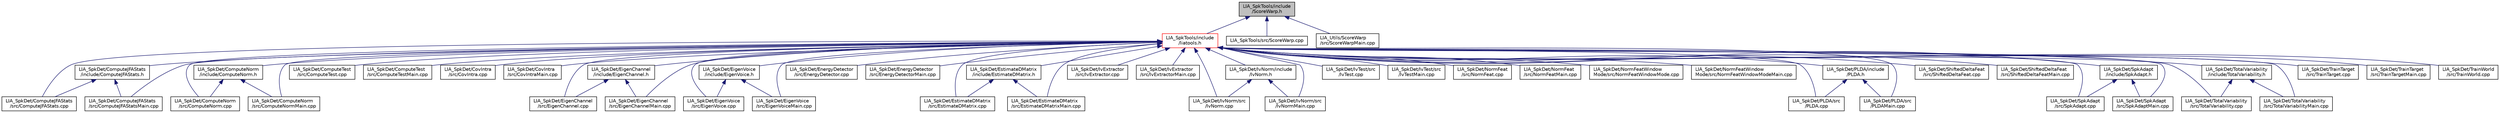 digraph "LIA_SpkTools/include/ScoreWarp.h"
{
  edge [fontname="Helvetica",fontsize="10",labelfontname="Helvetica",labelfontsize="10"];
  node [fontname="Helvetica",fontsize="10",shape=record];
  Node1 [label="LIA_SpkTools/include\l/ScoreWarp.h",height=0.2,width=0.4,color="black", fillcolor="grey75", style="filled" fontcolor="black"];
  Node1 -> Node2 [dir="back",color="midnightblue",fontsize="10",style="solid",fontname="Helvetica"];
  Node2 [label="LIA_SpkTools/include\l/liatools.h",height=0.2,width=0.4,color="red", fillcolor="white", style="filled",URL="$liatools_8h.html"];
  Node2 -> Node3 [dir="back",color="midnightblue",fontsize="10",style="solid",fontname="Helvetica"];
  Node3 [label="LIA_SpkDet/ComputeJFAStats\l/include/ComputeJFAStats.h",height=0.2,width=0.4,color="black", fillcolor="white", style="filled",URL="$ComputeJFAStats_8h.html"];
  Node3 -> Node4 [dir="back",color="midnightblue",fontsize="10",style="solid",fontname="Helvetica"];
  Node4 [label="LIA_SpkDet/ComputeJFAStats\l/src/ComputeJFAStats.cpp",height=0.2,width=0.4,color="black", fillcolor="white", style="filled",URL="$ComputeJFAStats_8cpp.html"];
  Node3 -> Node5 [dir="back",color="midnightblue",fontsize="10",style="solid",fontname="Helvetica"];
  Node5 [label="LIA_SpkDet/ComputeJFAStats\l/src/ComputeJFAStatsMain.cpp",height=0.2,width=0.4,color="black", fillcolor="white", style="filled",URL="$ComputeJFAStatsMain_8cpp.html"];
  Node2 -> Node4 [dir="back",color="midnightblue",fontsize="10",style="solid",fontname="Helvetica"];
  Node2 -> Node5 [dir="back",color="midnightblue",fontsize="10",style="solid",fontname="Helvetica"];
  Node2 -> Node6 [dir="back",color="midnightblue",fontsize="10",style="solid",fontname="Helvetica"];
  Node6 [label="LIA_SpkDet/ComputeNorm\l/include/ComputeNorm.h",height=0.2,width=0.4,color="black", fillcolor="white", style="filled",URL="$ComputeNorm_8h.html"];
  Node6 -> Node7 [dir="back",color="midnightblue",fontsize="10",style="solid",fontname="Helvetica"];
  Node7 [label="LIA_SpkDet/ComputeNorm\l/src/ComputeNorm.cpp",height=0.2,width=0.4,color="black", fillcolor="white", style="filled",URL="$ComputeNorm_8cpp.html"];
  Node6 -> Node8 [dir="back",color="midnightblue",fontsize="10",style="solid",fontname="Helvetica"];
  Node8 [label="LIA_SpkDet/ComputeNorm\l/src/ComputeNormMain.cpp",height=0.2,width=0.4,color="black", fillcolor="white", style="filled",URL="$ComputeNormMain_8cpp.html"];
  Node2 -> Node7 [dir="back",color="midnightblue",fontsize="10",style="solid",fontname="Helvetica"];
  Node2 -> Node8 [dir="back",color="midnightblue",fontsize="10",style="solid",fontname="Helvetica"];
  Node2 -> Node9 [dir="back",color="midnightblue",fontsize="10",style="solid",fontname="Helvetica"];
  Node9 [label="LIA_SpkDet/ComputeTest\l/src/ComputeTest.cpp",height=0.2,width=0.4,color="black", fillcolor="white", style="filled",URL="$ComputeTest_8cpp.html"];
  Node2 -> Node10 [dir="back",color="midnightblue",fontsize="10",style="solid",fontname="Helvetica"];
  Node10 [label="LIA_SpkDet/ComputeTest\l/src/ComputeTestMain.cpp",height=0.2,width=0.4,color="black", fillcolor="white", style="filled",URL="$ComputeTestMain_8cpp.html"];
  Node2 -> Node11 [dir="back",color="midnightblue",fontsize="10",style="solid",fontname="Helvetica"];
  Node11 [label="LIA_SpkDet/CovIntra\l/src/CovIntra.cpp",height=0.2,width=0.4,color="black", fillcolor="white", style="filled",URL="$CovIntra_8cpp.html"];
  Node2 -> Node12 [dir="back",color="midnightblue",fontsize="10",style="solid",fontname="Helvetica"];
  Node12 [label="LIA_SpkDet/CovIntra\l/src/CovIntraMain.cpp",height=0.2,width=0.4,color="black", fillcolor="white", style="filled",URL="$CovIntraMain_8cpp.html"];
  Node2 -> Node13 [dir="back",color="midnightblue",fontsize="10",style="solid",fontname="Helvetica"];
  Node13 [label="LIA_SpkDet/EigenChannel\l/include/EigenChannel.h",height=0.2,width=0.4,color="black", fillcolor="white", style="filled",URL="$EigenChannel_8h.html"];
  Node13 -> Node14 [dir="back",color="midnightblue",fontsize="10",style="solid",fontname="Helvetica"];
  Node14 [label="LIA_SpkDet/EigenChannel\l/src/EigenChannel.cpp",height=0.2,width=0.4,color="black", fillcolor="white", style="filled",URL="$EigenChannel_8cpp.html"];
  Node13 -> Node15 [dir="back",color="midnightblue",fontsize="10",style="solid",fontname="Helvetica"];
  Node15 [label="LIA_SpkDet/EigenChannel\l/src/EigenChannelMain.cpp",height=0.2,width=0.4,color="black", fillcolor="white", style="filled",URL="$EigenChannelMain_8cpp.html"];
  Node2 -> Node14 [dir="back",color="midnightblue",fontsize="10",style="solid",fontname="Helvetica"];
  Node2 -> Node15 [dir="back",color="midnightblue",fontsize="10",style="solid",fontname="Helvetica"];
  Node2 -> Node16 [dir="back",color="midnightblue",fontsize="10",style="solid",fontname="Helvetica"];
  Node16 [label="LIA_SpkDet/EigenVoice\l/include/EigenVoice.h",height=0.2,width=0.4,color="black", fillcolor="white", style="filled",URL="$EigenVoice_8h.html"];
  Node16 -> Node17 [dir="back",color="midnightblue",fontsize="10",style="solid",fontname="Helvetica"];
  Node17 [label="LIA_SpkDet/EigenVoice\l/src/EigenVoice.cpp",height=0.2,width=0.4,color="black", fillcolor="white", style="filled",URL="$EigenVoice_8cpp.html"];
  Node16 -> Node18 [dir="back",color="midnightblue",fontsize="10",style="solid",fontname="Helvetica"];
  Node18 [label="LIA_SpkDet/EigenVoice\l/src/EigenVoiceMain.cpp",height=0.2,width=0.4,color="black", fillcolor="white", style="filled",URL="$EigenVoiceMain_8cpp.html"];
  Node2 -> Node17 [dir="back",color="midnightblue",fontsize="10",style="solid",fontname="Helvetica"];
  Node2 -> Node18 [dir="back",color="midnightblue",fontsize="10",style="solid",fontname="Helvetica"];
  Node2 -> Node19 [dir="back",color="midnightblue",fontsize="10",style="solid",fontname="Helvetica"];
  Node19 [label="LIA_SpkDet/EnergyDetector\l/src/EnergyDetector.cpp",height=0.2,width=0.4,color="black", fillcolor="white", style="filled",URL="$EnergyDetector_8cpp.html"];
  Node2 -> Node20 [dir="back",color="midnightblue",fontsize="10",style="solid",fontname="Helvetica"];
  Node20 [label="LIA_SpkDet/EnergyDetector\l/src/EnergyDetectorMain.cpp",height=0.2,width=0.4,color="black", fillcolor="white", style="filled",URL="$EnergyDetectorMain_8cpp.html"];
  Node2 -> Node21 [dir="back",color="midnightblue",fontsize="10",style="solid",fontname="Helvetica"];
  Node21 [label="LIA_SpkDet/EstimateDMatrix\l/include/EstimateDMatrix.h",height=0.2,width=0.4,color="black", fillcolor="white", style="filled",URL="$EstimateDMatrix_8h.html"];
  Node21 -> Node22 [dir="back",color="midnightblue",fontsize="10",style="solid",fontname="Helvetica"];
  Node22 [label="LIA_SpkDet/EstimateDMatrix\l/src/EstimateDMatrix.cpp",height=0.2,width=0.4,color="black", fillcolor="white", style="filled",URL="$EstimateDMatrix_8cpp.html"];
  Node21 -> Node23 [dir="back",color="midnightblue",fontsize="10",style="solid",fontname="Helvetica"];
  Node23 [label="LIA_SpkDet/EstimateDMatrix\l/src/EstimateDMatrixMain.cpp",height=0.2,width=0.4,color="black", fillcolor="white", style="filled",URL="$EstimateDMatrixMain_8cpp.html"];
  Node2 -> Node22 [dir="back",color="midnightblue",fontsize="10",style="solid",fontname="Helvetica"];
  Node2 -> Node23 [dir="back",color="midnightblue",fontsize="10",style="solid",fontname="Helvetica"];
  Node2 -> Node24 [dir="back",color="midnightblue",fontsize="10",style="solid",fontname="Helvetica"];
  Node24 [label="LIA_SpkDet/IvExtractor\l/src/IvExtractor.cpp",height=0.2,width=0.4,color="black", fillcolor="white", style="filled",URL="$IvExtractor_8cpp.html"];
  Node2 -> Node25 [dir="back",color="midnightblue",fontsize="10",style="solid",fontname="Helvetica"];
  Node25 [label="LIA_SpkDet/IvExtractor\l/src/IvExtractorMain.cpp",height=0.2,width=0.4,color="black", fillcolor="white", style="filled",URL="$IvExtractorMain_8cpp.html"];
  Node2 -> Node26 [dir="back",color="midnightblue",fontsize="10",style="solid",fontname="Helvetica"];
  Node26 [label="LIA_SpkDet/IvNorm/include\l/IvNorm.h",height=0.2,width=0.4,color="black", fillcolor="white", style="filled",URL="$IvNorm_8h.html"];
  Node26 -> Node27 [dir="back",color="midnightblue",fontsize="10",style="solid",fontname="Helvetica"];
  Node27 [label="LIA_SpkDet/IvNorm/src\l/IvNorm.cpp",height=0.2,width=0.4,color="black", fillcolor="white", style="filled",URL="$IvNorm_8cpp.html"];
  Node26 -> Node28 [dir="back",color="midnightblue",fontsize="10",style="solid",fontname="Helvetica"];
  Node28 [label="LIA_SpkDet/IvNorm/src\l/IvNormMain.cpp",height=0.2,width=0.4,color="black", fillcolor="white", style="filled",URL="$IvNormMain_8cpp.html"];
  Node2 -> Node27 [dir="back",color="midnightblue",fontsize="10",style="solid",fontname="Helvetica"];
  Node2 -> Node28 [dir="back",color="midnightblue",fontsize="10",style="solid",fontname="Helvetica"];
  Node2 -> Node29 [dir="back",color="midnightblue",fontsize="10",style="solid",fontname="Helvetica"];
  Node29 [label="LIA_SpkDet/IvTest/src\l/IvTest.cpp",height=0.2,width=0.4,color="black", fillcolor="white", style="filled",URL="$IvTest_8cpp.html"];
  Node2 -> Node30 [dir="back",color="midnightblue",fontsize="10",style="solid",fontname="Helvetica"];
  Node30 [label="LIA_SpkDet/IvTest/src\l/IvTestMain.cpp",height=0.2,width=0.4,color="black", fillcolor="white", style="filled",URL="$IvTestMain_8cpp.html"];
  Node2 -> Node31 [dir="back",color="midnightblue",fontsize="10",style="solid",fontname="Helvetica"];
  Node31 [label="LIA_SpkDet/NormFeat\l/src/NormFeat.cpp",height=0.2,width=0.4,color="black", fillcolor="white", style="filled",URL="$NormFeat_8cpp.html"];
  Node2 -> Node32 [dir="back",color="midnightblue",fontsize="10",style="solid",fontname="Helvetica"];
  Node32 [label="LIA_SpkDet/NormFeat\l/src/NormFeatMain.cpp",height=0.2,width=0.4,color="black", fillcolor="white", style="filled",URL="$NormFeatMain_8cpp.html"];
  Node2 -> Node33 [dir="back",color="midnightblue",fontsize="10",style="solid",fontname="Helvetica"];
  Node33 [label="LIA_SpkDet/NormFeatWindow\lMode/src/NormFeatWindowMode.cpp",height=0.2,width=0.4,color="black", fillcolor="white", style="filled",URL="$NormFeatWindowMode_8cpp.html"];
  Node2 -> Node34 [dir="back",color="midnightblue",fontsize="10",style="solid",fontname="Helvetica"];
  Node34 [label="LIA_SpkDet/NormFeatWindow\lMode/src/NormFeatWindowModeMain.cpp",height=0.2,width=0.4,color="black", fillcolor="white", style="filled",URL="$NormFeatWindowModeMain_8cpp.html"];
  Node2 -> Node35 [dir="back",color="midnightblue",fontsize="10",style="solid",fontname="Helvetica"];
  Node35 [label="LIA_SpkDet/PLDA/include\l/PLDA.h",height=0.2,width=0.4,color="black", fillcolor="white", style="filled",URL="$PLDA_8h.html"];
  Node35 -> Node36 [dir="back",color="midnightblue",fontsize="10",style="solid",fontname="Helvetica"];
  Node36 [label="LIA_SpkDet/PLDA/src\l/PLDA.cpp",height=0.2,width=0.4,color="black", fillcolor="white", style="filled",URL="$PLDA_8cpp.html"];
  Node35 -> Node37 [dir="back",color="midnightblue",fontsize="10",style="solid",fontname="Helvetica"];
  Node37 [label="LIA_SpkDet/PLDA/src\l/PLDAMain.cpp",height=0.2,width=0.4,color="black", fillcolor="white", style="filled",URL="$PLDAMain_8cpp.html"];
  Node2 -> Node36 [dir="back",color="midnightblue",fontsize="10",style="solid",fontname="Helvetica"];
  Node2 -> Node37 [dir="back",color="midnightblue",fontsize="10",style="solid",fontname="Helvetica"];
  Node2 -> Node38 [dir="back",color="midnightblue",fontsize="10",style="solid",fontname="Helvetica"];
  Node38 [label="LIA_SpkDet/ShiftedDeltaFeat\l/src/ShiftedDeltaFeat.cpp",height=0.2,width=0.4,color="black", fillcolor="white", style="filled",URL="$ShiftedDeltaFeat_8cpp.html"];
  Node2 -> Node39 [dir="back",color="midnightblue",fontsize="10",style="solid",fontname="Helvetica"];
  Node39 [label="LIA_SpkDet/ShiftedDeltaFeat\l/src/ShiftedDeltaFeatMain.cpp",height=0.2,width=0.4,color="black", fillcolor="white", style="filled",URL="$ShiftedDeltaFeatMain_8cpp.html"];
  Node2 -> Node40 [dir="back",color="midnightblue",fontsize="10",style="solid",fontname="Helvetica"];
  Node40 [label="LIA_SpkDet/SpkAdapt\l/include/SpkAdapt.h",height=0.2,width=0.4,color="black", fillcolor="white", style="filled",URL="$SpkAdapt_8h.html"];
  Node40 -> Node41 [dir="back",color="midnightblue",fontsize="10",style="solid",fontname="Helvetica"];
  Node41 [label="LIA_SpkDet/SpkAdapt\l/src/SpkAdapt.cpp",height=0.2,width=0.4,color="black", fillcolor="white", style="filled",URL="$SpkAdapt_8cpp.html"];
  Node40 -> Node42 [dir="back",color="midnightblue",fontsize="10",style="solid",fontname="Helvetica"];
  Node42 [label="LIA_SpkDet/SpkAdapt\l/src/SpkAdaptMain.cpp",height=0.2,width=0.4,color="black", fillcolor="white", style="filled",URL="$SpkAdaptMain_8cpp.html"];
  Node2 -> Node41 [dir="back",color="midnightblue",fontsize="10",style="solid",fontname="Helvetica"];
  Node2 -> Node42 [dir="back",color="midnightblue",fontsize="10",style="solid",fontname="Helvetica"];
  Node2 -> Node43 [dir="back",color="midnightblue",fontsize="10",style="solid",fontname="Helvetica"];
  Node43 [label="LIA_SpkDet/TotalVariability\l/include/TotalVariability.h",height=0.2,width=0.4,color="black", fillcolor="white", style="filled",URL="$TotalVariability_8h.html"];
  Node43 -> Node44 [dir="back",color="midnightblue",fontsize="10",style="solid",fontname="Helvetica"];
  Node44 [label="LIA_SpkDet/TotalVariability\l/src/TotalVariability.cpp",height=0.2,width=0.4,color="black", fillcolor="white", style="filled",URL="$TotalVariability_8cpp.html"];
  Node43 -> Node45 [dir="back",color="midnightblue",fontsize="10",style="solid",fontname="Helvetica"];
  Node45 [label="LIA_SpkDet/TotalVariability\l/src/TotalVariabilityMain.cpp",height=0.2,width=0.4,color="black", fillcolor="white", style="filled",URL="$TotalVariabilityMain_8cpp.html"];
  Node2 -> Node44 [dir="back",color="midnightblue",fontsize="10",style="solid",fontname="Helvetica"];
  Node2 -> Node45 [dir="back",color="midnightblue",fontsize="10",style="solid",fontname="Helvetica"];
  Node2 -> Node46 [dir="back",color="midnightblue",fontsize="10",style="solid",fontname="Helvetica"];
  Node46 [label="LIA_SpkDet/TrainTarget\l/src/TrainTarget.cpp",height=0.2,width=0.4,color="black", fillcolor="white", style="filled",URL="$TrainTarget_8cpp.html"];
  Node2 -> Node47 [dir="back",color="midnightblue",fontsize="10",style="solid",fontname="Helvetica"];
  Node47 [label="LIA_SpkDet/TrainTarget\l/src/TrainTargetMain.cpp",height=0.2,width=0.4,color="black", fillcolor="white", style="filled",URL="$TrainTargetMain_8cpp.html"];
  Node2 -> Node48 [dir="back",color="midnightblue",fontsize="10",style="solid",fontname="Helvetica"];
  Node48 [label="LIA_SpkDet/TrainWorld\l/src/TrainWorld.cpp",height=0.2,width=0.4,color="black", fillcolor="white", style="filled",URL="$TrainWorld_8cpp.html"];
  Node1 -> Node49 [dir="back",color="midnightblue",fontsize="10",style="solid",fontname="Helvetica"];
  Node49 [label="LIA_SpkTools/src/ScoreWarp.cpp",height=0.2,width=0.4,color="black", fillcolor="white", style="filled",URL="$ScoreWarp_8cpp.html"];
  Node1 -> Node50 [dir="back",color="midnightblue",fontsize="10",style="solid",fontname="Helvetica"];
  Node50 [label="LIA_Utils/ScoreWarp\l/src/ScoreWarpMain.cpp",height=0.2,width=0.4,color="black", fillcolor="white", style="filled",URL="$ScoreWarpMain_8cpp.html"];
}
